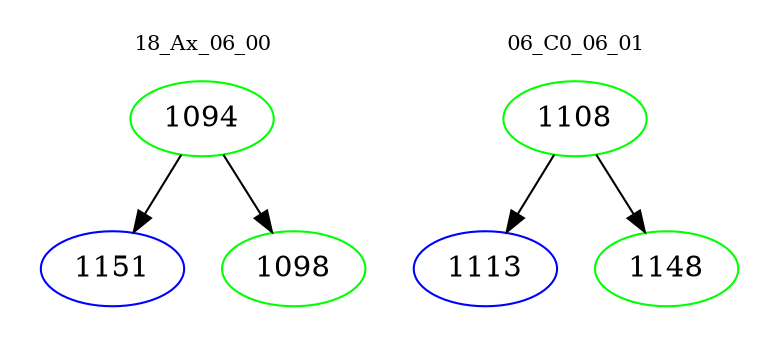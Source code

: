 digraph{
subgraph cluster_0 {
color = white
label = "18_Ax_06_00";
fontsize=10;
T0_1094 [label="1094", color="green"]
T0_1094 -> T0_1151 [color="black"]
T0_1151 [label="1151", color="blue"]
T0_1094 -> T0_1098 [color="black"]
T0_1098 [label="1098", color="green"]
}
subgraph cluster_1 {
color = white
label = "06_C0_06_01";
fontsize=10;
T1_1108 [label="1108", color="green"]
T1_1108 -> T1_1113 [color="black"]
T1_1113 [label="1113", color="blue"]
T1_1108 -> T1_1148 [color="black"]
T1_1148 [label="1148", color="green"]
}
}

